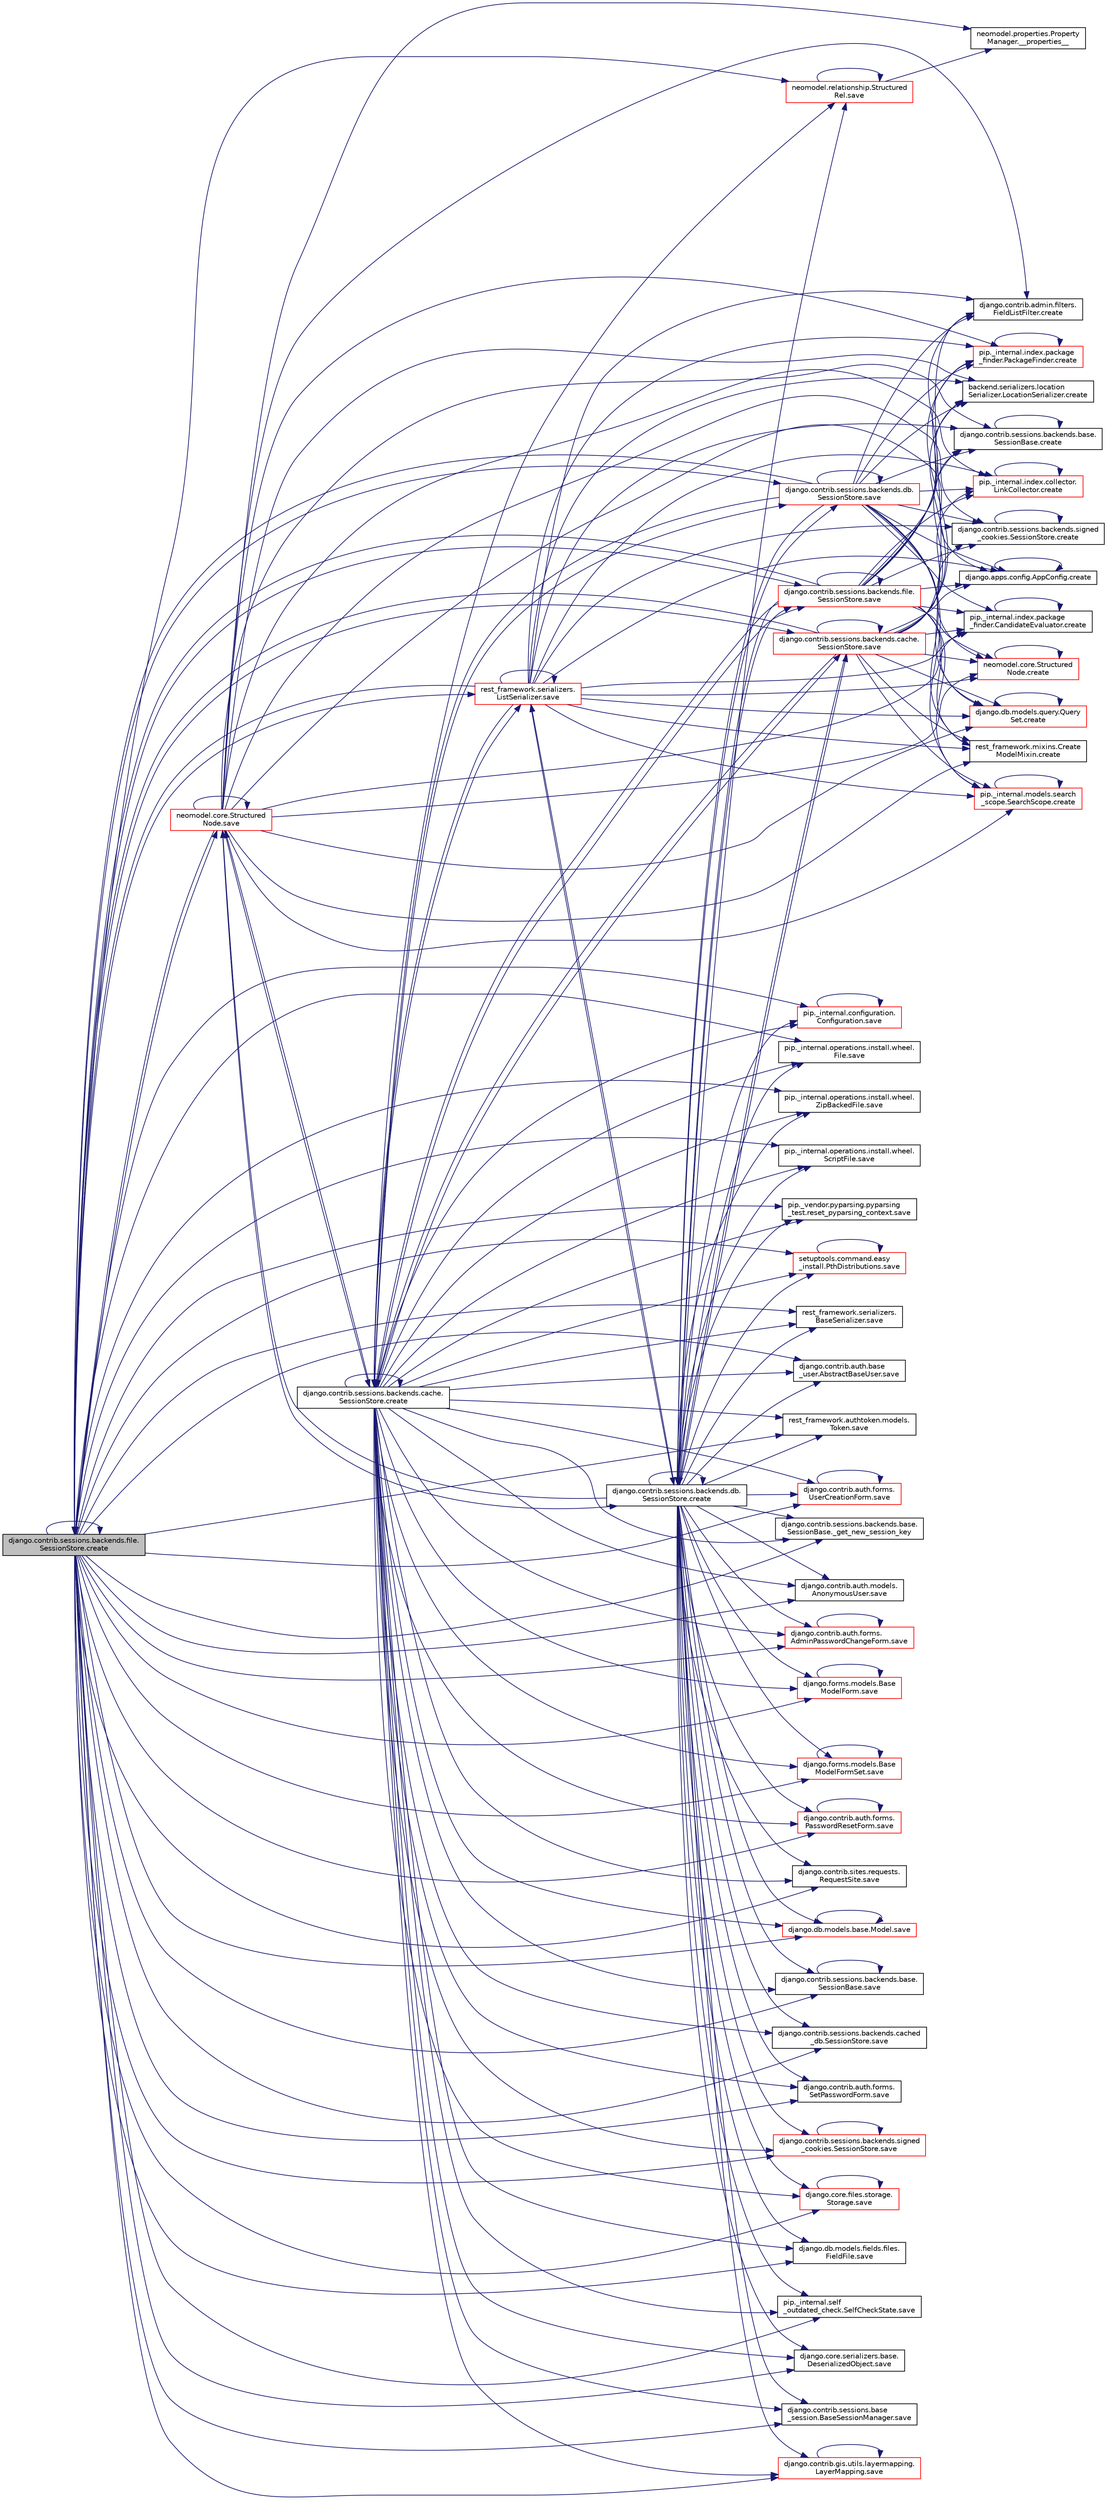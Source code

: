 digraph "django.contrib.sessions.backends.file.SessionStore.create"
{
 // LATEX_PDF_SIZE
  edge [fontname="Helvetica",fontsize="10",labelfontname="Helvetica",labelfontsize="10"];
  node [fontname="Helvetica",fontsize="10",shape=record];
  rankdir="LR";
  Node1 [label="django.contrib.sessions.backends.file.\lSessionStore.create",height=0.2,width=0.4,color="black", fillcolor="grey75", style="filled", fontcolor="black",tooltip=" "];
  Node1 -> Node2 [color="midnightblue",fontsize="10",style="solid",fontname="Helvetica"];
  Node2 [label="django.contrib.sessions.backends.base.\lSessionBase._get_new_session_key",height=0.2,width=0.4,color="black", fillcolor="white", style="filled",URL="$d1/d6e/classdjango_1_1contrib_1_1sessions_1_1backends_1_1base_1_1_session_base.html#ac868db69f400a151115ac05c72727c7e",tooltip=" "];
  Node1 -> Node1 [color="midnightblue",fontsize="10",style="solid",fontname="Helvetica"];
  Node1 -> Node3 [color="midnightblue",fontsize="10",style="solid",fontname="Helvetica"];
  Node3 [label="django.contrib.auth.models.\lAnonymousUser.save",height=0.2,width=0.4,color="black", fillcolor="white", style="filled",URL="$d4/d46/classdjango_1_1contrib_1_1auth_1_1models_1_1_anonymous_user.html#a40a8e7b3478f37f3d73a6c197c33c05e",tooltip=" "];
  Node1 -> Node4 [color="midnightblue",fontsize="10",style="solid",fontname="Helvetica"];
  Node4 [label="neomodel.core.Structured\lNode.save",height=0.2,width=0.4,color="red", fillcolor="white", style="filled",URL="$d8/d5d/classneomodel_1_1core_1_1_structured_node.html#a1438f950bda594da30ac14d805e843e4",tooltip=" "];
  Node4 -> Node5 [color="midnightblue",fontsize="10",style="solid",fontname="Helvetica"];
  Node5 [label="neomodel.properties.Property\lManager.__properties__",height=0.2,width=0.4,color="black", fillcolor="white", style="filled",URL="$d7/d8c/classneomodel_1_1properties_1_1_property_manager.html#af2c0acd24aab4310e72174a01c6e1b3e",tooltip=" "];
  Node4 -> Node6 [color="midnightblue",fontsize="10",style="solid",fontname="Helvetica"];
  Node6 [label="neomodel.core.Structured\lNode.create",height=0.2,width=0.4,color="red", fillcolor="white", style="filled",URL="$d8/d5d/classneomodel_1_1core_1_1_structured_node.html#af12340b98cbb07ae0fdac5fa52b02369",tooltip=" "];
  Node6 -> Node6 [color="midnightblue",fontsize="10",style="solid",fontname="Helvetica"];
  Node4 -> Node36 [color="midnightblue",fontsize="10",style="solid",fontname="Helvetica"];
  Node36 [label="django.apps.config.AppConfig.create",height=0.2,width=0.4,color="black", fillcolor="white", style="filled",URL="$d9/de0/classdjango_1_1apps_1_1config_1_1_app_config.html#a4808be5261e41382a924b42d7ef621c3",tooltip=" "];
  Node36 -> Node36 [color="midnightblue",fontsize="10",style="solid",fontname="Helvetica"];
  Node4 -> Node37 [color="midnightblue",fontsize="10",style="solid",fontname="Helvetica"];
  Node37 [label="django.contrib.admin.filters.\lFieldListFilter.create",height=0.2,width=0.4,color="black", fillcolor="white", style="filled",URL="$d1/d72/classdjango_1_1contrib_1_1admin_1_1filters_1_1_field_list_filter.html#ae83f4fd0e217eac7fce541a6a172e3cb",tooltip=" "];
  Node4 -> Node38 [color="midnightblue",fontsize="10",style="solid",fontname="Helvetica"];
  Node38 [label="pip._internal.index.package\l_finder.PackageFinder.create",height=0.2,width=0.4,color="red", fillcolor="white", style="filled",URL="$da/d3f/classpip_1_1__internal_1_1index_1_1package__finder_1_1_package_finder.html#a2b35b8ceac01c021a9408172794c1faa",tooltip=" "];
  Node38 -> Node38 [color="midnightblue",fontsize="10",style="solid",fontname="Helvetica"];
  Node4 -> Node40 [color="midnightblue",fontsize="10",style="solid",fontname="Helvetica"];
  Node40 [label="pip._internal.models.search\l_scope.SearchScope.create",height=0.2,width=0.4,color="red", fillcolor="white", style="filled",URL="$df/dcd/classpip_1_1__internal_1_1models_1_1search__scope_1_1_search_scope.html#a3cba0b0e895713c4d7fbc17f76a4a39d",tooltip=" "];
  Node40 -> Node40 [color="midnightblue",fontsize="10",style="solid",fontname="Helvetica"];
  Node4 -> Node44 [color="midnightblue",fontsize="10",style="solid",fontname="Helvetica"];
  Node44 [label="pip._internal.index.collector.\lLinkCollector.create",height=0.2,width=0.4,color="red", fillcolor="white", style="filled",URL="$d9/d03/classpip_1_1__internal_1_1index_1_1collector_1_1_link_collector.html#a7b9607326945865d20618b284cdbe309",tooltip=" "];
  Node44 -> Node44 [color="midnightblue",fontsize="10",style="solid",fontname="Helvetica"];
  Node4 -> Node45 [color="midnightblue",fontsize="10",style="solid",fontname="Helvetica"];
  Node45 [label="pip._internal.index.package\l_finder.CandidateEvaluator.create",height=0.2,width=0.4,color="black", fillcolor="white", style="filled",URL="$d0/d30/classpip_1_1__internal_1_1index_1_1package__finder_1_1_candidate_evaluator.html#aed1da761fdd8963694340f0b0abc73d2",tooltip=" "];
  Node45 -> Node45 [color="midnightblue",fontsize="10",style="solid",fontname="Helvetica"];
  Node4 -> Node46 [color="midnightblue",fontsize="10",style="solid",fontname="Helvetica"];
  Node46 [label="django.contrib.sessions.backends.base.\lSessionBase.create",height=0.2,width=0.4,color="black", fillcolor="white", style="filled",URL="$d1/d6e/classdjango_1_1contrib_1_1sessions_1_1backends_1_1base_1_1_session_base.html#af5c1fd6bd673111d55fc1641a088274a",tooltip=" "];
  Node46 -> Node46 [color="midnightblue",fontsize="10",style="solid",fontname="Helvetica"];
  Node4 -> Node47 [color="midnightblue",fontsize="10",style="solid",fontname="Helvetica"];
  Node47 [label="django.contrib.sessions.backends.cache.\lSessionStore.create",height=0.2,width=0.4,color="black", fillcolor="white", style="filled",URL="$df/d0f/classdjango_1_1contrib_1_1sessions_1_1backends_1_1cache_1_1_session_store.html#a446cd1693bf22269d431e4cfc9424763",tooltip=" "];
  Node47 -> Node2 [color="midnightblue",fontsize="10",style="solid",fontname="Helvetica"];
  Node47 -> Node47 [color="midnightblue",fontsize="10",style="solid",fontname="Helvetica"];
  Node47 -> Node3 [color="midnightblue",fontsize="10",style="solid",fontname="Helvetica"];
  Node47 -> Node4 [color="midnightblue",fontsize="10",style="solid",fontname="Helvetica"];
  Node47 -> Node48 [color="midnightblue",fontsize="10",style="solid",fontname="Helvetica"];
  Node48 [label="neomodel.relationship.Structured\lRel.save",height=0.2,width=0.4,color="red", fillcolor="white", style="filled",URL="$d9/d08/classneomodel_1_1relationship_1_1_structured_rel.html#a8c62685ca94b59d034be7f5b6e01f903",tooltip=" "];
  Node48 -> Node5 [color="midnightblue",fontsize="10",style="solid",fontname="Helvetica"];
  Node48 -> Node48 [color="midnightblue",fontsize="10",style="solid",fontname="Helvetica"];
  Node47 -> Node88 [color="midnightblue",fontsize="10",style="solid",fontname="Helvetica"];
  Node88 [label="pip._internal.configuration.\lConfiguration.save",height=0.2,width=0.4,color="red", fillcolor="white", style="filled",URL="$dc/da9/classpip_1_1__internal_1_1configuration_1_1_configuration.html#ac5709d6e8d6b2419a67f029d2d2dde33",tooltip=" "];
  Node88 -> Node88 [color="midnightblue",fontsize="10",style="solid",fontname="Helvetica"];
  Node47 -> Node95 [color="midnightblue",fontsize="10",style="solid",fontname="Helvetica"];
  Node95 [label="pip._internal.operations.install.wheel.\lFile.save",height=0.2,width=0.4,color="black", fillcolor="white", style="filled",URL="$da/dc9/classpip_1_1__internal_1_1operations_1_1install_1_1wheel_1_1_file.html#ab5a3026615c32c9ef662c56d53596557",tooltip=" "];
  Node47 -> Node96 [color="midnightblue",fontsize="10",style="solid",fontname="Helvetica"];
  Node96 [label="pip._internal.operations.install.wheel.\lZipBackedFile.save",height=0.2,width=0.4,color="black", fillcolor="white", style="filled",URL="$d2/d61/classpip_1_1__internal_1_1operations_1_1install_1_1wheel_1_1_zip_backed_file.html#a2d6035f79eeda9bba84abf6eede1018b",tooltip=" "];
  Node47 -> Node97 [color="midnightblue",fontsize="10",style="solid",fontname="Helvetica"];
  Node97 [label="pip._internal.operations.install.wheel.\lScriptFile.save",height=0.2,width=0.4,color="black", fillcolor="white", style="filled",URL="$d2/ddd/classpip_1_1__internal_1_1operations_1_1install_1_1wheel_1_1_script_file.html#a49776002b45d04fb2de38dfe8ffa17c5",tooltip=" "];
  Node47 -> Node98 [color="midnightblue",fontsize="10",style="solid",fontname="Helvetica"];
  Node98 [label="pip._vendor.pyparsing.pyparsing\l_test.reset_pyparsing_context.save",height=0.2,width=0.4,color="black", fillcolor="white", style="filled",URL="$df/dc9/classpip_1_1__vendor_1_1pyparsing_1_1pyparsing__test_1_1reset__pyparsing__context.html#a3f3c83458537994b396f7815214e0ce2",tooltip=" "];
  Node47 -> Node99 [color="midnightblue",fontsize="10",style="solid",fontname="Helvetica"];
  Node99 [label="setuptools.command.easy\l_install.PthDistributions.save",height=0.2,width=0.4,color="red", fillcolor="white", style="filled",URL="$d2/d49/classsetuptools_1_1command_1_1easy__install_1_1_pth_distributions.html#ab4d9f759b78444fc81dd9d9219c11031",tooltip=" "];
  Node99 -> Node99 [color="midnightblue",fontsize="10",style="solid",fontname="Helvetica"];
  Node47 -> Node160 [color="midnightblue",fontsize="10",style="solid",fontname="Helvetica"];
  Node160 [label="rest_framework.serializers.\lBaseSerializer.save",height=0.2,width=0.4,color="black", fillcolor="white", style="filled",URL="$d9/de7/classrest__framework_1_1serializers_1_1_base_serializer.html#a9dc5fcd87b15a4b393bef70b0c87fb0a",tooltip=" "];
  Node47 -> Node161 [color="midnightblue",fontsize="10",style="solid",fontname="Helvetica"];
  Node161 [label="rest_framework.serializers.\lListSerializer.save",height=0.2,width=0.4,color="red", fillcolor="white", style="filled",URL="$d9/dee/classrest__framework_1_1serializers_1_1_list_serializer.html#aae894406720700029ad7bfd9accd04dc",tooltip=" "];
  Node161 -> Node6 [color="midnightblue",fontsize="10",style="solid",fontname="Helvetica"];
  Node161 -> Node36 [color="midnightblue",fontsize="10",style="solid",fontname="Helvetica"];
  Node161 -> Node37 [color="midnightblue",fontsize="10",style="solid",fontname="Helvetica"];
  Node161 -> Node38 [color="midnightblue",fontsize="10",style="solid",fontname="Helvetica"];
  Node161 -> Node40 [color="midnightblue",fontsize="10",style="solid",fontname="Helvetica"];
  Node161 -> Node44 [color="midnightblue",fontsize="10",style="solid",fontname="Helvetica"];
  Node161 -> Node45 [color="midnightblue",fontsize="10",style="solid",fontname="Helvetica"];
  Node161 -> Node46 [color="midnightblue",fontsize="10",style="solid",fontname="Helvetica"];
  Node161 -> Node47 [color="midnightblue",fontsize="10",style="solid",fontname="Helvetica"];
  Node161 -> Node162 [color="midnightblue",fontsize="10",style="solid",fontname="Helvetica"];
  Node162 [label="django.contrib.sessions.backends.db.\lSessionStore.create",height=0.2,width=0.4,color="black", fillcolor="white", style="filled",URL="$d2/d1a/classdjango_1_1contrib_1_1sessions_1_1backends_1_1db_1_1_session_store.html#abe55542a0377d5cadcaa995ab5983000",tooltip=" "];
  Node162 -> Node2 [color="midnightblue",fontsize="10",style="solid",fontname="Helvetica"];
  Node162 -> Node162 [color="midnightblue",fontsize="10",style="solid",fontname="Helvetica"];
  Node162 -> Node3 [color="midnightblue",fontsize="10",style="solid",fontname="Helvetica"];
  Node162 -> Node4 [color="midnightblue",fontsize="10",style="solid",fontname="Helvetica"];
  Node162 -> Node48 [color="midnightblue",fontsize="10",style="solid",fontname="Helvetica"];
  Node162 -> Node88 [color="midnightblue",fontsize="10",style="solid",fontname="Helvetica"];
  Node162 -> Node95 [color="midnightblue",fontsize="10",style="solid",fontname="Helvetica"];
  Node162 -> Node96 [color="midnightblue",fontsize="10",style="solid",fontname="Helvetica"];
  Node162 -> Node97 [color="midnightblue",fontsize="10",style="solid",fontname="Helvetica"];
  Node162 -> Node98 [color="midnightblue",fontsize="10",style="solid",fontname="Helvetica"];
  Node162 -> Node99 [color="midnightblue",fontsize="10",style="solid",fontname="Helvetica"];
  Node162 -> Node160 [color="midnightblue",fontsize="10",style="solid",fontname="Helvetica"];
  Node162 -> Node161 [color="midnightblue",fontsize="10",style="solid",fontname="Helvetica"];
  Node162 -> Node163 [color="midnightblue",fontsize="10",style="solid",fontname="Helvetica"];
  Node163 [label="django.contrib.auth.base\l_user.AbstractBaseUser.save",height=0.2,width=0.4,color="black", fillcolor="white", style="filled",URL="$d6/d40/classdjango_1_1contrib_1_1auth_1_1base__user_1_1_abstract_base_user.html#a8e8d4725b51c97c47ceb5ff501611334",tooltip=" "];
  Node162 -> Node164 [color="midnightblue",fontsize="10",style="solid",fontname="Helvetica"];
  Node164 [label="rest_framework.authtoken.models.\lToken.save",height=0.2,width=0.4,color="black", fillcolor="white", style="filled",URL="$d8/d49/classrest__framework_1_1authtoken_1_1models_1_1_token.html#abd36e9c35196ed6805539120a233cf49",tooltip=" "];
  Node162 -> Node165 [color="midnightblue",fontsize="10",style="solid",fontname="Helvetica"];
  Node165 [label="django.contrib.auth.forms.\lUserCreationForm.save",height=0.2,width=0.4,color="red", fillcolor="white", style="filled",URL="$da/d3b/classdjango_1_1contrib_1_1auth_1_1forms_1_1_user_creation_form.html#a8a926393b31c5dd1cc0b993c84210753",tooltip=" "];
  Node165 -> Node165 [color="midnightblue",fontsize="10",style="solid",fontname="Helvetica"];
  Node162 -> Node5583 [color="midnightblue",fontsize="10",style="solid",fontname="Helvetica"];
  Node5583 [label="django.contrib.auth.forms.\lSetPasswordForm.save",height=0.2,width=0.4,color="black", fillcolor="white", style="filled",URL="$df/d46/classdjango_1_1contrib_1_1auth_1_1forms_1_1_set_password_form.html#a5db4eadae1bd07d7000210d42915b520",tooltip=" "];
  Node162 -> Node5584 [color="midnightblue",fontsize="10",style="solid",fontname="Helvetica"];
  Node5584 [label="django.contrib.auth.forms.\lAdminPasswordChangeForm.save",height=0.2,width=0.4,color="red", fillcolor="white", style="filled",URL="$d7/db6/classdjango_1_1contrib_1_1auth_1_1forms_1_1_admin_password_change_form.html#a518d15d83bb09f0cd3e5ded33fd22852",tooltip=" "];
  Node5584 -> Node5584 [color="midnightblue",fontsize="10",style="solid",fontname="Helvetica"];
  Node162 -> Node5585 [color="midnightblue",fontsize="10",style="solid",fontname="Helvetica"];
  Node5585 [label="django.forms.models.Base\lModelForm.save",height=0.2,width=0.4,color="red", fillcolor="white", style="filled",URL="$d8/dd8/classdjango_1_1forms_1_1models_1_1_base_model_form.html#ad74859e0ce221da998f157156a4c3450",tooltip=" "];
  Node5585 -> Node5585 [color="midnightblue",fontsize="10",style="solid",fontname="Helvetica"];
  Node162 -> Node5587 [color="midnightblue",fontsize="10",style="solid",fontname="Helvetica"];
  Node5587 [label="django.forms.models.Base\lModelFormSet.save",height=0.2,width=0.4,color="red", fillcolor="white", style="filled",URL="$d5/d31/classdjango_1_1forms_1_1models_1_1_base_model_form_set.html#a14b954f811954c8c3d543852940bf689",tooltip=" "];
  Node5587 -> Node5587 [color="midnightblue",fontsize="10",style="solid",fontname="Helvetica"];
  Node162 -> Node5590 [color="midnightblue",fontsize="10",style="solid",fontname="Helvetica"];
  Node5590 [label="django.contrib.auth.forms.\lPasswordResetForm.save",height=0.2,width=0.4,color="red", fillcolor="white", style="filled",URL="$d8/daa/classdjango_1_1contrib_1_1auth_1_1forms_1_1_password_reset_form.html#aa62f74e3dfa401f014669aaecf74c396",tooltip=" "];
  Node5590 -> Node5590 [color="midnightblue",fontsize="10",style="solid",fontname="Helvetica"];
  Node162 -> Node5594 [color="midnightblue",fontsize="10",style="solid",fontname="Helvetica"];
  Node5594 [label="django.contrib.sites.requests.\lRequestSite.save",height=0.2,width=0.4,color="black", fillcolor="white", style="filled",URL="$d0/da7/classdjango_1_1contrib_1_1sites_1_1requests_1_1_request_site.html#ad8d697054b9f89dad7eb9151751cf87a",tooltip=" "];
  Node162 -> Node5595 [color="midnightblue",fontsize="10",style="solid",fontname="Helvetica"];
  Node5595 [label="django.db.models.base.Model.save",height=0.2,width=0.4,color="red", fillcolor="white", style="filled",URL="$da/d39/classdjango_1_1db_1_1models_1_1base_1_1_model.html#ae779f69733650820d96941d9324d0ce5",tooltip=" "];
  Node5595 -> Node5595 [color="midnightblue",fontsize="10",style="solid",fontname="Helvetica"];
  Node162 -> Node5604 [color="midnightblue",fontsize="10",style="solid",fontname="Helvetica"];
  Node5604 [label="django.contrib.sessions.backends.base.\lSessionBase.save",height=0.2,width=0.4,color="black", fillcolor="white", style="filled",URL="$d1/d6e/classdjango_1_1contrib_1_1sessions_1_1backends_1_1base_1_1_session_base.html#af9d5afc26069967c4687e480c56bdeda",tooltip=" "];
  Node5604 -> Node5604 [color="midnightblue",fontsize="10",style="solid",fontname="Helvetica"];
  Node162 -> Node5605 [color="midnightblue",fontsize="10",style="solid",fontname="Helvetica"];
  Node5605 [label="django.contrib.sessions.backends.cache.\lSessionStore.save",height=0.2,width=0.4,color="red", fillcolor="white", style="filled",URL="$df/d0f/classdjango_1_1contrib_1_1sessions_1_1backends_1_1cache_1_1_session_store.html#a2519bbc87fdf6b0aa5efa6c4d6b1302d",tooltip=" "];
  Node5605 -> Node6 [color="midnightblue",fontsize="10",style="solid",fontname="Helvetica"];
  Node5605 -> Node36 [color="midnightblue",fontsize="10",style="solid",fontname="Helvetica"];
  Node5605 -> Node37 [color="midnightblue",fontsize="10",style="solid",fontname="Helvetica"];
  Node5605 -> Node38 [color="midnightblue",fontsize="10",style="solid",fontname="Helvetica"];
  Node5605 -> Node40 [color="midnightblue",fontsize="10",style="solid",fontname="Helvetica"];
  Node5605 -> Node44 [color="midnightblue",fontsize="10",style="solid",fontname="Helvetica"];
  Node5605 -> Node45 [color="midnightblue",fontsize="10",style="solid",fontname="Helvetica"];
  Node5605 -> Node46 [color="midnightblue",fontsize="10",style="solid",fontname="Helvetica"];
  Node5605 -> Node47 [color="midnightblue",fontsize="10",style="solid",fontname="Helvetica"];
  Node5605 -> Node162 [color="midnightblue",fontsize="10",style="solid",fontname="Helvetica"];
  Node5605 -> Node1 [color="midnightblue",fontsize="10",style="solid",fontname="Helvetica"];
  Node5605 -> Node5611 [color="midnightblue",fontsize="10",style="solid",fontname="Helvetica"];
  Node5611 [label="django.contrib.sessions.backends.signed\l_cookies.SessionStore.create",height=0.2,width=0.4,color="black", fillcolor="white", style="filled",URL="$d4/da0/classdjango_1_1contrib_1_1sessions_1_1backends_1_1signed__cookies_1_1_session_store.html#a3ddb42d0bfc93e119f2b62b5fe5e1eb9",tooltip=" "];
  Node5611 -> Node5611 [color="midnightblue",fontsize="10",style="solid",fontname="Helvetica"];
  Node5605 -> Node5612 [color="midnightblue",fontsize="10",style="solid",fontname="Helvetica"];
  Node5612 [label="django.db.models.query.Query\lSet.create",height=0.2,width=0.4,color="red", fillcolor="white", style="filled",URL="$dd/d94/classdjango_1_1db_1_1models_1_1query_1_1_query_set.html#a7682e1abd818f73c95c849a131eef8de",tooltip=" "];
  Node5612 -> Node5612 [color="midnightblue",fontsize="10",style="solid",fontname="Helvetica"];
  Node5605 -> Node5613 [color="midnightblue",fontsize="10",style="solid",fontname="Helvetica"];
  Node5613 [label="rest_framework.mixins.Create\lModelMixin.create",height=0.2,width=0.4,color="black", fillcolor="white", style="filled",URL="$d8/d76/classrest__framework_1_1mixins_1_1_create_model_mixin.html#a17e2d189769dbb2618dd0f0f15527780",tooltip=" "];
  Node5605 -> Node5614 [color="midnightblue",fontsize="10",style="solid",fontname="Helvetica"];
  Node5614 [label="backend.serializers.location\lSerializer.LocationSerializer.create",height=0.2,width=0.4,color="black", fillcolor="white", style="filled",URL="$d5/d2f/classbackend_1_1serializers_1_1location_serializer_1_1_location_serializer.html#a6dff2e6fc50367a621152b125b8527c0",tooltip=" "];
  Node5605 -> Node5605 [color="midnightblue",fontsize="10",style="solid",fontname="Helvetica"];
  Node162 -> Node5622 [color="midnightblue",fontsize="10",style="solid",fontname="Helvetica"];
  Node5622 [label="django.contrib.sessions.backends.cached\l_db.SessionStore.save",height=0.2,width=0.4,color="black", fillcolor="white", style="filled",URL="$d9/dd2/classdjango_1_1contrib_1_1sessions_1_1backends_1_1cached__db_1_1_session_store.html#ae458836dbc791f94011900b52bc6ec82",tooltip=" "];
  Node162 -> Node5623 [color="midnightblue",fontsize="10",style="solid",fontname="Helvetica"];
  Node5623 [label="django.contrib.sessions.backends.db.\lSessionStore.save",height=0.2,width=0.4,color="red", fillcolor="white", style="filled",URL="$d2/d1a/classdjango_1_1contrib_1_1sessions_1_1backends_1_1db_1_1_session_store.html#a58d0cd5efbe32e439c66b10e393d68bb",tooltip=" "];
  Node5623 -> Node6 [color="midnightblue",fontsize="10",style="solid",fontname="Helvetica"];
  Node5623 -> Node36 [color="midnightblue",fontsize="10",style="solid",fontname="Helvetica"];
  Node5623 -> Node37 [color="midnightblue",fontsize="10",style="solid",fontname="Helvetica"];
  Node5623 -> Node38 [color="midnightblue",fontsize="10",style="solid",fontname="Helvetica"];
  Node5623 -> Node40 [color="midnightblue",fontsize="10",style="solid",fontname="Helvetica"];
  Node5623 -> Node44 [color="midnightblue",fontsize="10",style="solid",fontname="Helvetica"];
  Node5623 -> Node45 [color="midnightblue",fontsize="10",style="solid",fontname="Helvetica"];
  Node5623 -> Node46 [color="midnightblue",fontsize="10",style="solid",fontname="Helvetica"];
  Node5623 -> Node47 [color="midnightblue",fontsize="10",style="solid",fontname="Helvetica"];
  Node5623 -> Node162 [color="midnightblue",fontsize="10",style="solid",fontname="Helvetica"];
  Node5623 -> Node1 [color="midnightblue",fontsize="10",style="solid",fontname="Helvetica"];
  Node5623 -> Node5611 [color="midnightblue",fontsize="10",style="solid",fontname="Helvetica"];
  Node5623 -> Node5612 [color="midnightblue",fontsize="10",style="solid",fontname="Helvetica"];
  Node5623 -> Node5613 [color="midnightblue",fontsize="10",style="solid",fontname="Helvetica"];
  Node5623 -> Node5614 [color="midnightblue",fontsize="10",style="solid",fontname="Helvetica"];
  Node5623 -> Node5623 [color="midnightblue",fontsize="10",style="solid",fontname="Helvetica"];
  Node162 -> Node5627 [color="midnightblue",fontsize="10",style="solid",fontname="Helvetica"];
  Node5627 [label="django.contrib.sessions.backends.file.\lSessionStore.save",height=0.2,width=0.4,color="red", fillcolor="white", style="filled",URL="$dc/dba/classdjango_1_1contrib_1_1sessions_1_1backends_1_1file_1_1_session_store.html#a5a4eb64894556746488e8dba36348535",tooltip=" "];
  Node5627 -> Node6 [color="midnightblue",fontsize="10",style="solid",fontname="Helvetica"];
  Node5627 -> Node36 [color="midnightblue",fontsize="10",style="solid",fontname="Helvetica"];
  Node5627 -> Node37 [color="midnightblue",fontsize="10",style="solid",fontname="Helvetica"];
  Node5627 -> Node38 [color="midnightblue",fontsize="10",style="solid",fontname="Helvetica"];
  Node5627 -> Node40 [color="midnightblue",fontsize="10",style="solid",fontname="Helvetica"];
  Node5627 -> Node44 [color="midnightblue",fontsize="10",style="solid",fontname="Helvetica"];
  Node5627 -> Node45 [color="midnightblue",fontsize="10",style="solid",fontname="Helvetica"];
  Node5627 -> Node46 [color="midnightblue",fontsize="10",style="solid",fontname="Helvetica"];
  Node5627 -> Node47 [color="midnightblue",fontsize="10",style="solid",fontname="Helvetica"];
  Node5627 -> Node162 [color="midnightblue",fontsize="10",style="solid",fontname="Helvetica"];
  Node5627 -> Node1 [color="midnightblue",fontsize="10",style="solid",fontname="Helvetica"];
  Node5627 -> Node5611 [color="midnightblue",fontsize="10",style="solid",fontname="Helvetica"];
  Node5627 -> Node5612 [color="midnightblue",fontsize="10",style="solid",fontname="Helvetica"];
  Node5627 -> Node5613 [color="midnightblue",fontsize="10",style="solid",fontname="Helvetica"];
  Node5627 -> Node5614 [color="midnightblue",fontsize="10",style="solid",fontname="Helvetica"];
  Node5627 -> Node5627 [color="midnightblue",fontsize="10",style="solid",fontname="Helvetica"];
  Node162 -> Node5628 [color="midnightblue",fontsize="10",style="solid",fontname="Helvetica"];
  Node5628 [label="django.contrib.sessions.backends.signed\l_cookies.SessionStore.save",height=0.2,width=0.4,color="red", fillcolor="white", style="filled",URL="$d4/da0/classdjango_1_1contrib_1_1sessions_1_1backends_1_1signed__cookies_1_1_session_store.html#a17c0a3a9afa3e9b571853bba46bc9f43",tooltip=" "];
  Node5628 -> Node5628 [color="midnightblue",fontsize="10",style="solid",fontname="Helvetica"];
  Node162 -> Node5631 [color="midnightblue",fontsize="10",style="solid",fontname="Helvetica"];
  Node5631 [label="django.core.files.storage.\lStorage.save",height=0.2,width=0.4,color="red", fillcolor="white", style="filled",URL="$dc/dad/classdjango_1_1core_1_1files_1_1storage_1_1_storage.html#a4ede59a47c892dbe504c324916f49d27",tooltip=" "];
  Node5631 -> Node5631 [color="midnightblue",fontsize="10",style="solid",fontname="Helvetica"];
  Node162 -> Node5634 [color="midnightblue",fontsize="10",style="solid",fontname="Helvetica"];
  Node5634 [label="django.db.models.fields.files.\lFieldFile.save",height=0.2,width=0.4,color="black", fillcolor="white", style="filled",URL="$d8/d02/classdjango_1_1db_1_1models_1_1fields_1_1files_1_1_field_file.html#a08d6e4440076cefed86bca872c026418",tooltip=" "];
  Node162 -> Node5635 [color="midnightblue",fontsize="10",style="solid",fontname="Helvetica"];
  Node5635 [label="pip._internal.self\l_outdated_check.SelfCheckState.save",height=0.2,width=0.4,color="black", fillcolor="white", style="filled",URL="$da/dd1/classpip_1_1__internal_1_1self__outdated__check_1_1_self_check_state.html#afaf20d4a460f116cdbe9c81139e71f39",tooltip=" "];
  Node162 -> Node5636 [color="midnightblue",fontsize="10",style="solid",fontname="Helvetica"];
  Node5636 [label="django.core.serializers.base.\lDeserializedObject.save",height=0.2,width=0.4,color="black", fillcolor="white", style="filled",URL="$d9/d29/classdjango_1_1core_1_1serializers_1_1base_1_1_deserialized_object.html#a2f237fefced72c033551cd975389c435",tooltip=" "];
  Node162 -> Node5637 [color="midnightblue",fontsize="10",style="solid",fontname="Helvetica"];
  Node5637 [label="django.contrib.sessions.base\l_session.BaseSessionManager.save",height=0.2,width=0.4,color="black", fillcolor="white", style="filled",URL="$dd/d85/classdjango_1_1contrib_1_1sessions_1_1base__session_1_1_base_session_manager.html#a541d34090765c48d4afacf5d10d9ae6a",tooltip=" "];
  Node162 -> Node5638 [color="midnightblue",fontsize="10",style="solid",fontname="Helvetica"];
  Node5638 [label="django.contrib.gis.utils.layermapping.\lLayerMapping.save",height=0.2,width=0.4,color="red", fillcolor="white", style="filled",URL="$d5/d90/classdjango_1_1contrib_1_1gis_1_1utils_1_1layermapping_1_1_layer_mapping.html#af7d13bf27b58a98727872783d4f05c01",tooltip=" "];
  Node5638 -> Node5638 [color="midnightblue",fontsize="10",style="solid",fontname="Helvetica"];
  Node161 -> Node1 [color="midnightblue",fontsize="10",style="solid",fontname="Helvetica"];
  Node161 -> Node5611 [color="midnightblue",fontsize="10",style="solid",fontname="Helvetica"];
  Node161 -> Node5612 [color="midnightblue",fontsize="10",style="solid",fontname="Helvetica"];
  Node161 -> Node5613 [color="midnightblue",fontsize="10",style="solid",fontname="Helvetica"];
  Node161 -> Node5614 [color="midnightblue",fontsize="10",style="solid",fontname="Helvetica"];
  Node161 -> Node161 [color="midnightblue",fontsize="10",style="solid",fontname="Helvetica"];
  Node47 -> Node163 [color="midnightblue",fontsize="10",style="solid",fontname="Helvetica"];
  Node47 -> Node164 [color="midnightblue",fontsize="10",style="solid",fontname="Helvetica"];
  Node47 -> Node165 [color="midnightblue",fontsize="10",style="solid",fontname="Helvetica"];
  Node47 -> Node5583 [color="midnightblue",fontsize="10",style="solid",fontname="Helvetica"];
  Node47 -> Node5584 [color="midnightblue",fontsize="10",style="solid",fontname="Helvetica"];
  Node47 -> Node5585 [color="midnightblue",fontsize="10",style="solid",fontname="Helvetica"];
  Node47 -> Node5587 [color="midnightblue",fontsize="10",style="solid",fontname="Helvetica"];
  Node47 -> Node5590 [color="midnightblue",fontsize="10",style="solid",fontname="Helvetica"];
  Node47 -> Node5594 [color="midnightblue",fontsize="10",style="solid",fontname="Helvetica"];
  Node47 -> Node5595 [color="midnightblue",fontsize="10",style="solid",fontname="Helvetica"];
  Node47 -> Node5604 [color="midnightblue",fontsize="10",style="solid",fontname="Helvetica"];
  Node47 -> Node5605 [color="midnightblue",fontsize="10",style="solid",fontname="Helvetica"];
  Node47 -> Node5622 [color="midnightblue",fontsize="10",style="solid",fontname="Helvetica"];
  Node47 -> Node5623 [color="midnightblue",fontsize="10",style="solid",fontname="Helvetica"];
  Node47 -> Node5627 [color="midnightblue",fontsize="10",style="solid",fontname="Helvetica"];
  Node47 -> Node5628 [color="midnightblue",fontsize="10",style="solid",fontname="Helvetica"];
  Node47 -> Node5631 [color="midnightblue",fontsize="10",style="solid",fontname="Helvetica"];
  Node47 -> Node5634 [color="midnightblue",fontsize="10",style="solid",fontname="Helvetica"];
  Node47 -> Node5635 [color="midnightblue",fontsize="10",style="solid",fontname="Helvetica"];
  Node47 -> Node5636 [color="midnightblue",fontsize="10",style="solid",fontname="Helvetica"];
  Node47 -> Node5637 [color="midnightblue",fontsize="10",style="solid",fontname="Helvetica"];
  Node47 -> Node5638 [color="midnightblue",fontsize="10",style="solid",fontname="Helvetica"];
  Node4 -> Node162 [color="midnightblue",fontsize="10",style="solid",fontname="Helvetica"];
  Node4 -> Node1 [color="midnightblue",fontsize="10",style="solid",fontname="Helvetica"];
  Node4 -> Node5611 [color="midnightblue",fontsize="10",style="solid",fontname="Helvetica"];
  Node4 -> Node5612 [color="midnightblue",fontsize="10",style="solid",fontname="Helvetica"];
  Node4 -> Node5613 [color="midnightblue",fontsize="10",style="solid",fontname="Helvetica"];
  Node4 -> Node5614 [color="midnightblue",fontsize="10",style="solid",fontname="Helvetica"];
  Node4 -> Node4 [color="midnightblue",fontsize="10",style="solid",fontname="Helvetica"];
  Node1 -> Node48 [color="midnightblue",fontsize="10",style="solid",fontname="Helvetica"];
  Node1 -> Node88 [color="midnightblue",fontsize="10",style="solid",fontname="Helvetica"];
  Node1 -> Node95 [color="midnightblue",fontsize="10",style="solid",fontname="Helvetica"];
  Node1 -> Node96 [color="midnightblue",fontsize="10",style="solid",fontname="Helvetica"];
  Node1 -> Node97 [color="midnightblue",fontsize="10",style="solid",fontname="Helvetica"];
  Node1 -> Node98 [color="midnightblue",fontsize="10",style="solid",fontname="Helvetica"];
  Node1 -> Node99 [color="midnightblue",fontsize="10",style="solid",fontname="Helvetica"];
  Node1 -> Node160 [color="midnightblue",fontsize="10",style="solid",fontname="Helvetica"];
  Node1 -> Node161 [color="midnightblue",fontsize="10",style="solid",fontname="Helvetica"];
  Node1 -> Node163 [color="midnightblue",fontsize="10",style="solid",fontname="Helvetica"];
  Node1 -> Node164 [color="midnightblue",fontsize="10",style="solid",fontname="Helvetica"];
  Node1 -> Node165 [color="midnightblue",fontsize="10",style="solid",fontname="Helvetica"];
  Node1 -> Node5583 [color="midnightblue",fontsize="10",style="solid",fontname="Helvetica"];
  Node1 -> Node5584 [color="midnightblue",fontsize="10",style="solid",fontname="Helvetica"];
  Node1 -> Node5585 [color="midnightblue",fontsize="10",style="solid",fontname="Helvetica"];
  Node1 -> Node5587 [color="midnightblue",fontsize="10",style="solid",fontname="Helvetica"];
  Node1 -> Node5590 [color="midnightblue",fontsize="10",style="solid",fontname="Helvetica"];
  Node1 -> Node5594 [color="midnightblue",fontsize="10",style="solid",fontname="Helvetica"];
  Node1 -> Node5595 [color="midnightblue",fontsize="10",style="solid",fontname="Helvetica"];
  Node1 -> Node5604 [color="midnightblue",fontsize="10",style="solid",fontname="Helvetica"];
  Node1 -> Node5605 [color="midnightblue",fontsize="10",style="solid",fontname="Helvetica"];
  Node1 -> Node5622 [color="midnightblue",fontsize="10",style="solid",fontname="Helvetica"];
  Node1 -> Node5623 [color="midnightblue",fontsize="10",style="solid",fontname="Helvetica"];
  Node1 -> Node5627 [color="midnightblue",fontsize="10",style="solid",fontname="Helvetica"];
  Node1 -> Node5628 [color="midnightblue",fontsize="10",style="solid",fontname="Helvetica"];
  Node1 -> Node5631 [color="midnightblue",fontsize="10",style="solid",fontname="Helvetica"];
  Node1 -> Node5634 [color="midnightblue",fontsize="10",style="solid",fontname="Helvetica"];
  Node1 -> Node5635 [color="midnightblue",fontsize="10",style="solid",fontname="Helvetica"];
  Node1 -> Node5636 [color="midnightblue",fontsize="10",style="solid",fontname="Helvetica"];
  Node1 -> Node5637 [color="midnightblue",fontsize="10",style="solid",fontname="Helvetica"];
  Node1 -> Node5638 [color="midnightblue",fontsize="10",style="solid",fontname="Helvetica"];
}
